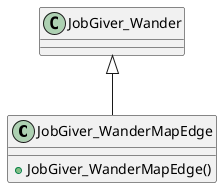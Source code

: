 @startuml
class JobGiver_WanderMapEdge {
    + JobGiver_WanderMapEdge()
}
JobGiver_Wander <|-- JobGiver_WanderMapEdge
@enduml
